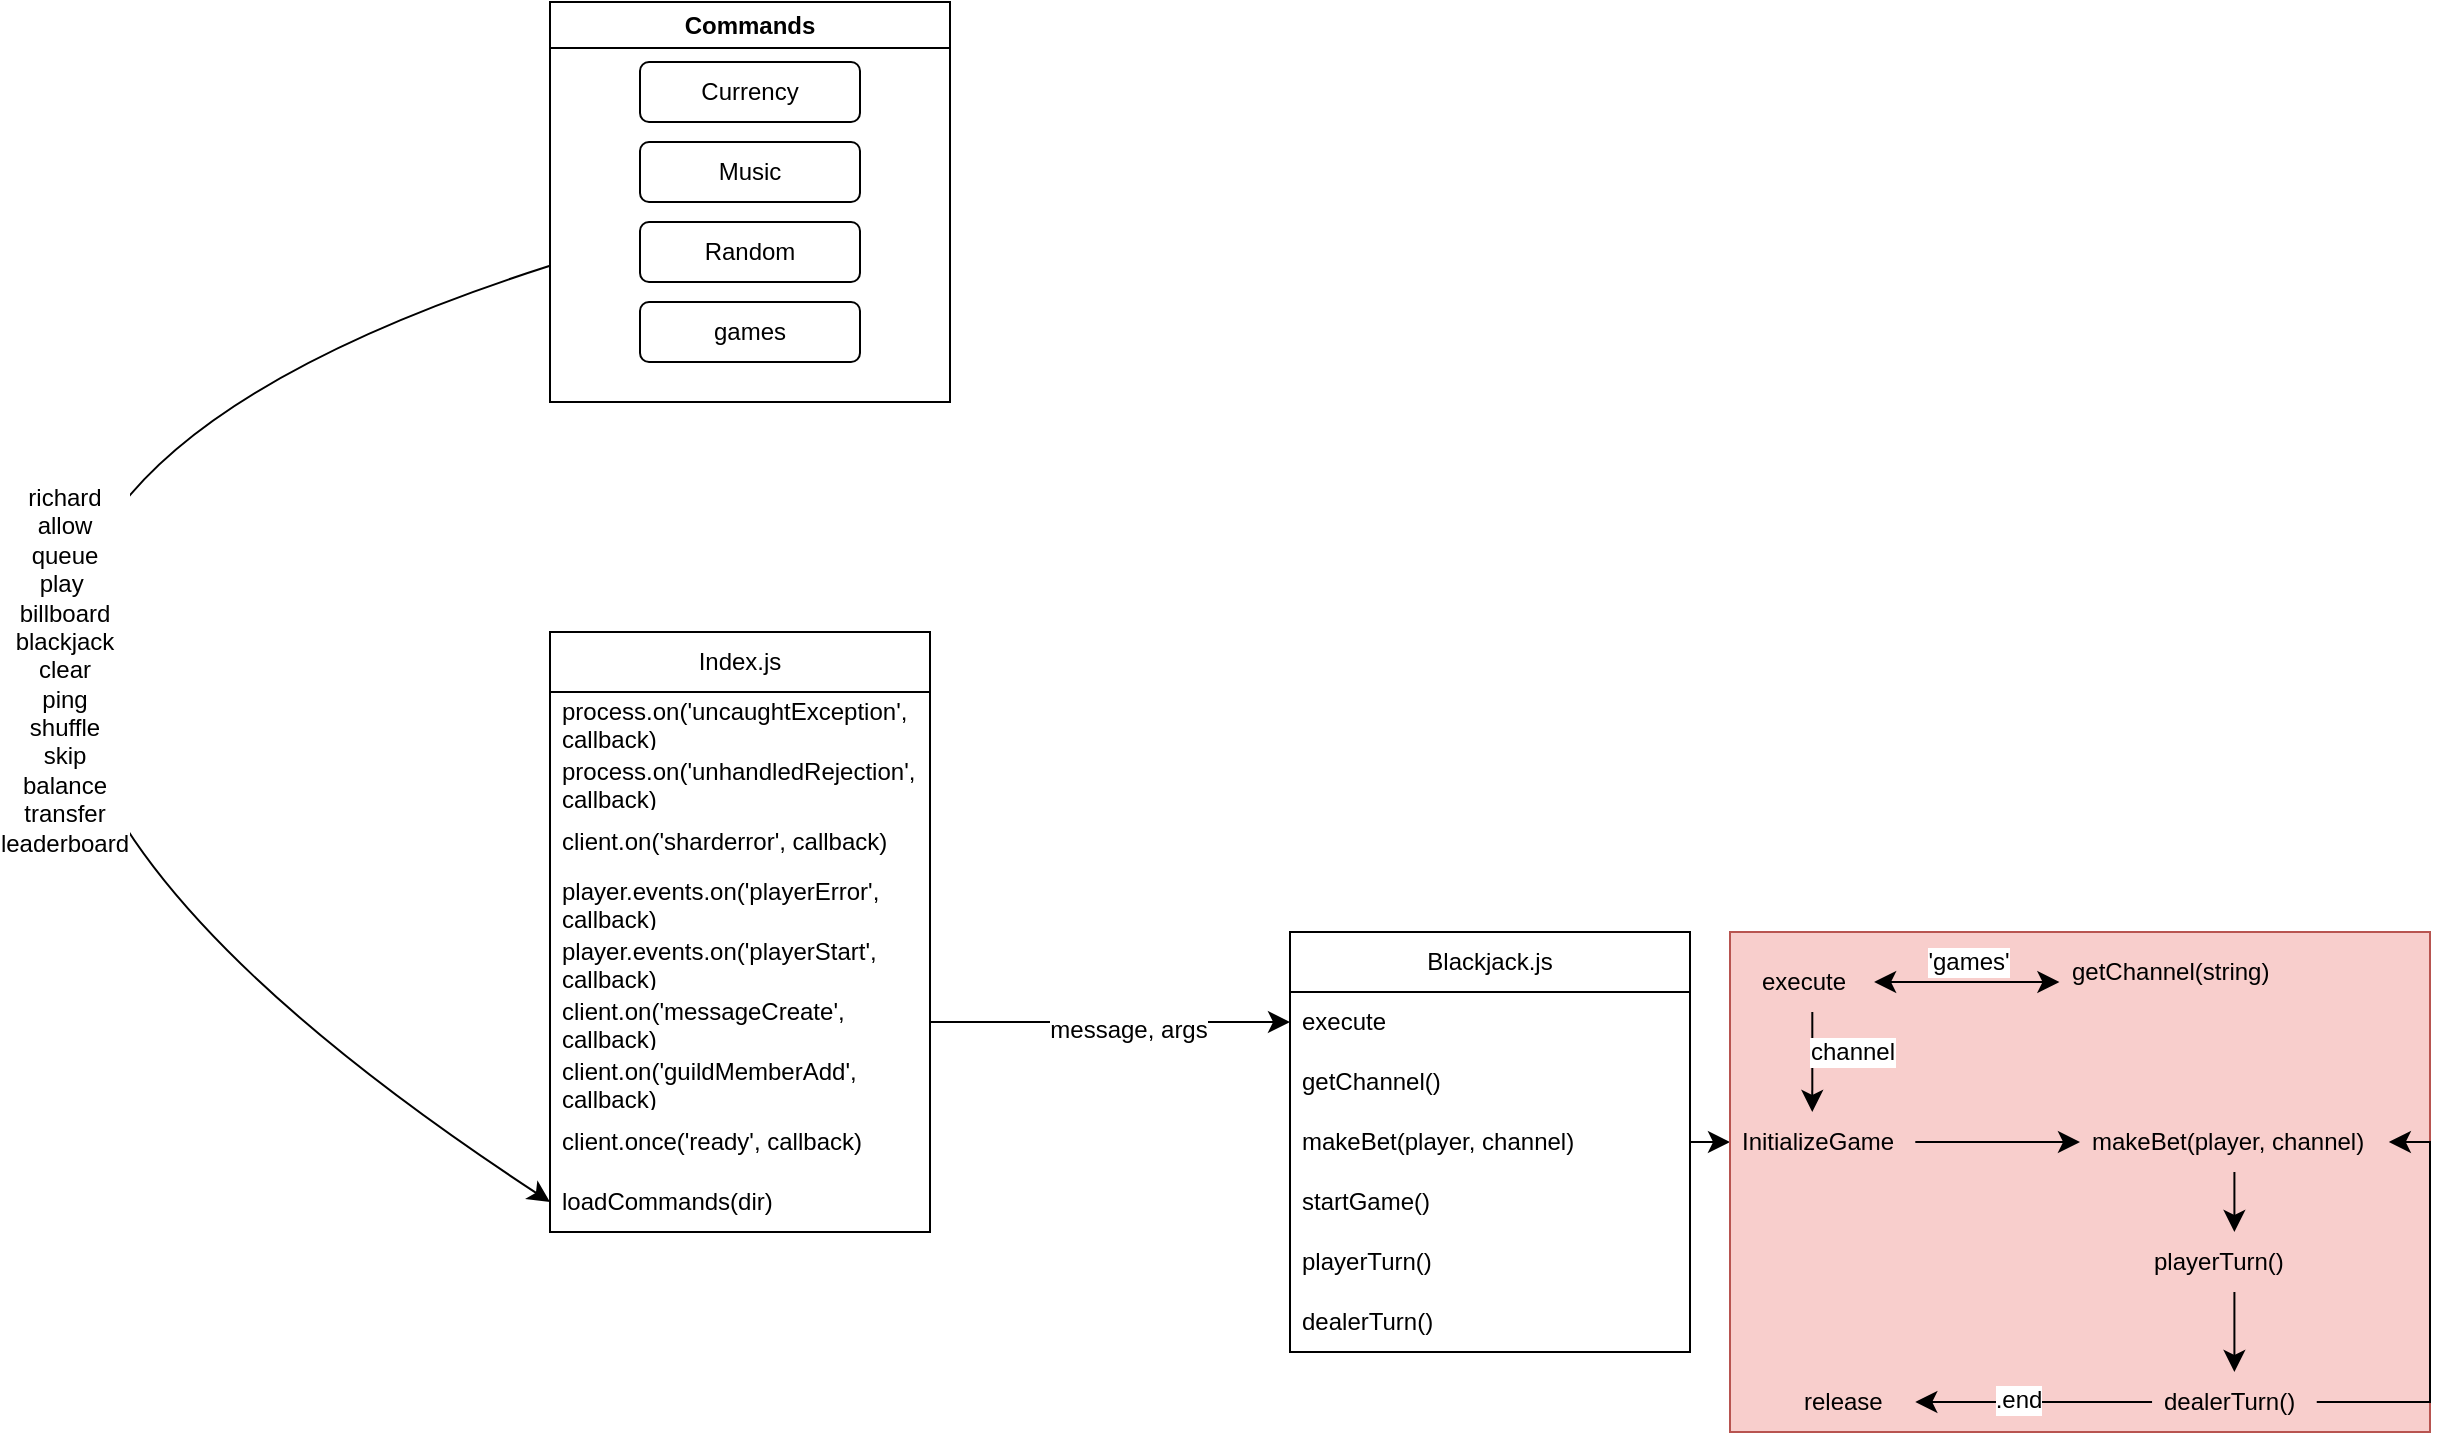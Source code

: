 <mxfile version="24.4.9" type="github" pages="2">
  <diagram id="C5RBs43oDa-KdzZeNtuy" name="Page-1">
    <mxGraphModel dx="1434" dy="822" grid="1" gridSize="10" guides="1" tooltips="1" connect="1" arrows="1" fold="1" page="1" pageScale="1" pageWidth="827" pageHeight="1169" math="0" shadow="0">
      <root>
        <mxCell id="WIyWlLk6GJQsqaUBKTNV-0" />
        <mxCell id="WIyWlLk6GJQsqaUBKTNV-1" parent="WIyWlLk6GJQsqaUBKTNV-0" />
        <mxCell id="qqCcx7K3cf1BUG71xpHP-2" style="edgeStyle=none;curved=1;rounded=0;orthogonalLoop=1;jettySize=auto;html=1;fontSize=12;startSize=8;endSize=8;exitX=1;exitY=0.5;exitDx=0;exitDy=0;entryX=0;entryY=0.5;entryDx=0;entryDy=0;" edge="1" parent="WIyWlLk6GJQsqaUBKTNV-1" source="RuHiXuNGscGa57FSprvj-7" target="qqCcx7K3cf1BUG71xpHP-18">
          <mxGeometry relative="1" as="geometry">
            <mxPoint x="780" y="350" as="sourcePoint" />
            <mxPoint x="950" y="515" as="targetPoint" />
          </mxGeometry>
        </mxCell>
        <mxCell id="RuHiXuNGscGa57FSprvj-22" value="message, args" style="edgeLabel;html=1;align=center;verticalAlign=middle;resizable=0;points=[];fontSize=12;" vertex="1" connectable="0" parent="qqCcx7K3cf1BUG71xpHP-2">
          <mxGeometry x="0.093" y="-4" relative="1" as="geometry">
            <mxPoint as="offset" />
          </mxGeometry>
        </mxCell>
        <mxCell id="RuHiXuNGscGa57FSprvj-20" style="edgeStyle=none;curved=1;rounded=0;orthogonalLoop=1;jettySize=auto;html=1;entryX=0;entryY=0.5;entryDx=0;entryDy=0;fontSize=12;startSize=8;endSize=8;" edge="1" parent="WIyWlLk6GJQsqaUBKTNV-1" source="qqCcx7K3cf1BUG71xpHP-5" target="RuHiXuNGscGa57FSprvj-13">
          <mxGeometry relative="1" as="geometry">
            <Array as="points">
              <mxPoint x="140" y="290" />
            </Array>
          </mxGeometry>
        </mxCell>
        <mxCell id="RuHiXuNGscGa57FSprvj-21" value="richard&lt;div&gt;allow&lt;/div&gt;&lt;div&gt;queue&lt;/div&gt;&lt;div&gt;play&amp;nbsp;&lt;/div&gt;&lt;div&gt;billboard&lt;/div&gt;&lt;div&gt;blackjack&lt;/div&gt;&lt;div&gt;clear&lt;/div&gt;&lt;div&gt;ping&lt;/div&gt;&lt;div&gt;shuffle&lt;/div&gt;&lt;div&gt;skip&lt;/div&gt;&lt;div&gt;balance&lt;/div&gt;&lt;div&gt;transfer&lt;/div&gt;&lt;div&gt;leaderboard&lt;/div&gt;" style="edgeLabel;html=1;align=center;verticalAlign=middle;resizable=0;points=[];fontSize=12;" vertex="1" connectable="0" parent="RuHiXuNGscGa57FSprvj-20">
          <mxGeometry x="0.352" y="89" relative="1" as="geometry">
            <mxPoint as="offset" />
          </mxGeometry>
        </mxCell>
        <object label="Commands" wqfwqfwf="wqfqwefqwefqwe" placeholders="1" id="qqCcx7K3cf1BUG71xpHP-5">
          <mxCell style="swimlane;whiteSpace=wrap;html=1;" vertex="1" parent="WIyWlLk6GJQsqaUBKTNV-1">
            <mxGeometry x="620" y="5" width="200" height="200" as="geometry">
              <mxRectangle x="130" y="230" width="140" height="30" as="alternateBounds" />
            </mxGeometry>
          </mxCell>
        </object>
        <mxCell id="qqCcx7K3cf1BUG71xpHP-11" value="Currency" style="rounded=1;whiteSpace=wrap;html=1;" vertex="1" parent="qqCcx7K3cf1BUG71xpHP-5">
          <mxGeometry x="45" y="30" width="110" height="30" as="geometry" />
        </mxCell>
        <mxCell id="qqCcx7K3cf1BUG71xpHP-10" value="Music" style="rounded=1;whiteSpace=wrap;html=1;" vertex="1" parent="qqCcx7K3cf1BUG71xpHP-5">
          <mxGeometry x="45" y="70" width="110" height="30" as="geometry" />
        </mxCell>
        <mxCell id="qqCcx7K3cf1BUG71xpHP-9" value="Random&lt;span style=&quot;color: rgba(0, 0, 0, 0); font-family: monospace; font-size: 0px; text-align: start; text-wrap: nowrap;&quot;&gt;%3CmxGraphModel%3E%3Croot%3E%3CmxCell%20id%3D%220%22%2F%3E%3CmxCell%20id%3D%221%22%20parent%3D%220%22%2F%3E%3CmxCell%20id%3D%222%22%20value%3D%22%22%20style%3D%22rounded%3D1%3BwhiteSpace%3Dwrap%3Bhtml%3D1%3B%22%20vertex%3D%221%22%20parent%3D%221%22%3E%3CmxGeometry%20x%3D%22230%22%20y%3D%22180%22%20width%3D%22110%22%20height%3D%2230%22%20as%3D%22geometry%22%2F%3E%3C%2FmxCell%3E%3C%2Froot%3E%3C%2FmxGraphModel%3E&lt;/span&gt;" style="rounded=1;whiteSpace=wrap;html=1;" vertex="1" parent="qqCcx7K3cf1BUG71xpHP-5">
          <mxGeometry x="45" y="110" width="110" height="30" as="geometry" />
        </mxCell>
        <mxCell id="qqCcx7K3cf1BUG71xpHP-12" value="games" style="rounded=1;whiteSpace=wrap;html=1;" vertex="1" parent="qqCcx7K3cf1BUG71xpHP-5">
          <mxGeometry x="45" y="150" width="110" height="30" as="geometry" />
        </mxCell>
        <mxCell id="RuHiXuNGscGa57FSprvj-74" style="edgeStyle=none;curved=1;rounded=0;orthogonalLoop=1;jettySize=auto;html=1;entryX=0;entryY=0.5;entryDx=0;entryDy=0;fontSize=12;startSize=8;endSize=8;" edge="1" parent="WIyWlLk6GJQsqaUBKTNV-1" source="1wV5xfBR04cciJqK4TtK-1" target="RuHiXuNGscGa57FSprvj-26">
          <mxGeometry relative="1" as="geometry" />
        </mxCell>
        <mxCell id="1wV5xfBR04cciJqK4TtK-1" value="Blackjack.js" style="swimlane;fontStyle=0;childLayout=stackLayout;horizontal=1;startSize=30;horizontalStack=0;resizeParent=1;resizeParentMax=0;resizeLast=0;collapsible=1;marginBottom=0;whiteSpace=wrap;html=1;" vertex="1" parent="WIyWlLk6GJQsqaUBKTNV-1">
          <mxGeometry x="990" y="470" width="200" height="210" as="geometry" />
        </mxCell>
        <mxCell id="qqCcx7K3cf1BUG71xpHP-18" value="execute" style="text;strokeColor=none;fillColor=none;align=left;verticalAlign=middle;spacingLeft=4;spacingRight=4;overflow=hidden;points=[[0,0.5],[1,0.5]];portConstraint=eastwest;rotatable=0;whiteSpace=wrap;html=1;" vertex="1" parent="1wV5xfBR04cciJqK4TtK-1">
          <mxGeometry y="30" width="200" height="30" as="geometry" />
        </mxCell>
        <mxCell id="qqCcx7K3cf1BUG71xpHP-19" value="getChannel()" style="text;strokeColor=none;fillColor=none;align=left;verticalAlign=middle;spacingLeft=4;spacingRight=4;overflow=hidden;points=[[0,0.5],[1,0.5]];portConstraint=eastwest;rotatable=0;whiteSpace=wrap;html=1;" vertex="1" parent="1wV5xfBR04cciJqK4TtK-1">
          <mxGeometry y="60" width="200" height="30" as="geometry" />
        </mxCell>
        <mxCell id="qqCcx7K3cf1BUG71xpHP-20" value="makeBet(player, channel)" style="text;strokeColor=none;fillColor=none;align=left;verticalAlign=middle;spacingLeft=4;spacingRight=4;overflow=hidden;points=[[0,0.5],[1,0.5]];portConstraint=eastwest;rotatable=0;whiteSpace=wrap;html=1;" vertex="1" parent="1wV5xfBR04cciJqK4TtK-1">
          <mxGeometry y="90" width="200" height="30" as="geometry" />
        </mxCell>
        <mxCell id="qqCcx7K3cf1BUG71xpHP-21" value="startGame()" style="text;strokeColor=none;fillColor=none;align=left;verticalAlign=middle;spacingLeft=4;spacingRight=4;overflow=hidden;points=[[0,0.5],[1,0.5]];portConstraint=eastwest;rotatable=0;whiteSpace=wrap;html=1;" vertex="1" parent="1wV5xfBR04cciJqK4TtK-1">
          <mxGeometry y="120" width="200" height="30" as="geometry" />
        </mxCell>
        <mxCell id="qqCcx7K3cf1BUG71xpHP-22" value="playerTurn()" style="text;strokeColor=none;fillColor=none;align=left;verticalAlign=middle;spacingLeft=4;spacingRight=4;overflow=hidden;points=[[0,0.5],[1,0.5]];portConstraint=eastwest;rotatable=0;whiteSpace=wrap;html=1;" vertex="1" parent="1wV5xfBR04cciJqK4TtK-1">
          <mxGeometry y="150" width="200" height="30" as="geometry" />
        </mxCell>
        <mxCell id="qqCcx7K3cf1BUG71xpHP-23" value="dealerTurn()" style="text;strokeColor=none;fillColor=none;align=left;verticalAlign=middle;spacingLeft=4;spacingRight=4;overflow=hidden;points=[[0,0.5],[1,0.5]];portConstraint=eastwest;rotatable=0;whiteSpace=wrap;html=1;" vertex="1" parent="1wV5xfBR04cciJqK4TtK-1">
          <mxGeometry y="180" width="200" height="30" as="geometry" />
        </mxCell>
        <mxCell id="RuHiXuNGscGa57FSprvj-1" value="Index.js" style="swimlane;fontStyle=0;childLayout=stackLayout;horizontal=1;startSize=30;horizontalStack=0;resizeParent=1;resizeParentMax=0;resizeLast=0;collapsible=1;marginBottom=0;whiteSpace=wrap;html=1;" vertex="1" parent="WIyWlLk6GJQsqaUBKTNV-1">
          <mxGeometry x="620" y="320" width="190" height="300" as="geometry" />
        </mxCell>
        <mxCell id="RuHiXuNGscGa57FSprvj-2" value="process.on(&#39;uncaughtException&#39;, callback)" style="text;strokeColor=none;fillColor=none;align=left;verticalAlign=middle;spacingLeft=4;spacingRight=4;overflow=hidden;points=[[0,0.5],[1,0.5]];portConstraint=eastwest;rotatable=0;whiteSpace=wrap;html=1;" vertex="1" parent="RuHiXuNGscGa57FSprvj-1">
          <mxGeometry y="30" width="190" height="30" as="geometry" />
        </mxCell>
        <mxCell id="RuHiXuNGscGa57FSprvj-3" value="process.on(&#39;unhandledRejection&#39;, callback)" style="text;strokeColor=none;fillColor=none;align=left;verticalAlign=middle;spacingLeft=4;spacingRight=4;overflow=hidden;points=[[0,0.5],[1,0.5]];portConstraint=eastwest;rotatable=0;whiteSpace=wrap;html=1;" vertex="1" parent="RuHiXuNGscGa57FSprvj-1">
          <mxGeometry y="60" width="190" height="30" as="geometry" />
        </mxCell>
        <mxCell id="RuHiXuNGscGa57FSprvj-4" value="client.on(&#39;sharderror&#39;, callback)" style="text;strokeColor=none;fillColor=none;align=left;verticalAlign=middle;spacingLeft=4;spacingRight=4;overflow=hidden;points=[[0,0.5],[1,0.5]];portConstraint=eastwest;rotatable=0;whiteSpace=wrap;html=1;" vertex="1" parent="RuHiXuNGscGa57FSprvj-1">
          <mxGeometry y="90" width="190" height="30" as="geometry" />
        </mxCell>
        <mxCell id="RuHiXuNGscGa57FSprvj-6" value="player.events.on(&#39;playerError&#39;, callback)" style="text;strokeColor=none;fillColor=none;align=left;verticalAlign=middle;spacingLeft=4;spacingRight=4;overflow=hidden;points=[[0,0.5],[1,0.5]];portConstraint=eastwest;rotatable=0;whiteSpace=wrap;html=1;" vertex="1" parent="RuHiXuNGscGa57FSprvj-1">
          <mxGeometry y="120" width="190" height="30" as="geometry" />
        </mxCell>
        <mxCell id="RuHiXuNGscGa57FSprvj-10" value="player.events.on(&#39;playerStart&#39;, callback)" style="text;strokeColor=none;fillColor=none;align=left;verticalAlign=middle;spacingLeft=4;spacingRight=4;overflow=hidden;points=[[0,0.5],[1,0.5]];portConstraint=eastwest;rotatable=0;whiteSpace=wrap;html=1;" vertex="1" parent="RuHiXuNGscGa57FSprvj-1">
          <mxGeometry y="150" width="190" height="30" as="geometry" />
        </mxCell>
        <mxCell id="RuHiXuNGscGa57FSprvj-7" value="&lt;div&gt;client.on(&#39;messageCreate&#39;, callback)&lt;/div&gt;&lt;div&gt;&lt;br&gt;&lt;/div&gt;" style="text;strokeColor=none;fillColor=none;align=left;verticalAlign=middle;spacingLeft=4;spacingRight=4;overflow=hidden;points=[[0,0.5],[1,0.5]];portConstraint=eastwest;rotatable=0;whiteSpace=wrap;html=1;" vertex="1" parent="RuHiXuNGscGa57FSprvj-1">
          <mxGeometry y="180" width="190" height="30" as="geometry" />
        </mxCell>
        <mxCell id="RuHiXuNGscGa57FSprvj-8" value="client.on(&#39;guildMemberAdd&#39;, callback)" style="text;strokeColor=none;fillColor=none;align=left;verticalAlign=middle;spacingLeft=4;spacingRight=4;overflow=hidden;points=[[0,0.5],[1,0.5]];portConstraint=eastwest;rotatable=0;whiteSpace=wrap;html=1;" vertex="1" parent="RuHiXuNGscGa57FSprvj-1">
          <mxGeometry y="210" width="190" height="30" as="geometry" />
        </mxCell>
        <mxCell id="RuHiXuNGscGa57FSprvj-9" value="client.once(&#39;ready&#39;, callback)" style="text;strokeColor=none;fillColor=none;align=left;verticalAlign=middle;spacingLeft=4;spacingRight=4;overflow=hidden;points=[[0,0.5],[1,0.5]];portConstraint=eastwest;rotatable=0;whiteSpace=wrap;html=1;" vertex="1" parent="RuHiXuNGscGa57FSprvj-1">
          <mxGeometry y="240" width="190" height="30" as="geometry" />
        </mxCell>
        <mxCell id="RuHiXuNGscGa57FSprvj-13" value="loadCommands(dir)" style="text;strokeColor=none;fillColor=none;align=left;verticalAlign=middle;spacingLeft=4;spacingRight=4;overflow=hidden;points=[[0,0.5],[1,0.5]];portConstraint=eastwest;rotatable=0;whiteSpace=wrap;html=1;" vertex="1" parent="RuHiXuNGscGa57FSprvj-1">
          <mxGeometry y="270" width="190" height="30" as="geometry" />
        </mxCell>
        <mxCell id="RuHiXuNGscGa57FSprvj-73" value="" style="group;rounded=0;glass=0;fillColor=#f8cecc;fillStyle=auto;gradientDirection=north;strokeColor=#b85450;labelBorderColor=default;" vertex="1" connectable="0" parent="WIyWlLk6GJQsqaUBKTNV-1">
          <mxGeometry x="1210" y="470" width="350" height="250" as="geometry" />
        </mxCell>
        <mxCell id="RuHiXuNGscGa57FSprvj-23" value="execute" style="text;strokeColor=none;fillColor=none;align=left;verticalAlign=middle;spacingLeft=4;spacingRight=4;overflow=hidden;points=[[0,0.5],[1,0.5]];portConstraint=eastwest;rotatable=0;whiteSpace=wrap;html=1;" vertex="1" parent="RuHiXuNGscGa57FSprvj-73">
          <mxGeometry x="10.294" y="10" width="61.765" height="30" as="geometry" />
        </mxCell>
        <mxCell id="RuHiXuNGscGa57FSprvj-24" value="getChannel(string)&lt;div&gt;&lt;br&gt;&lt;/div&gt;" style="text;strokeColor=none;fillColor=none;align=left;verticalAlign=middle;spacingLeft=4;spacingRight=4;overflow=hidden;points=[[0,0.5],[1,0.5]];portConstraint=eastwest;rotatable=0;whiteSpace=wrap;html=1;" vertex="1" parent="RuHiXuNGscGa57FSprvj-73">
          <mxGeometry x="164.706" y="10" width="128.676" height="30" as="geometry" />
        </mxCell>
        <mxCell id="RuHiXuNGscGa57FSprvj-46" style="edgeStyle=none;curved=1;rounded=0;orthogonalLoop=1;jettySize=auto;html=1;fontSize=12;startSize=8;endSize=8;" edge="1" parent="RuHiXuNGscGa57FSprvj-73" source="RuHiXuNGscGa57FSprvj-25" target="RuHiXuNGscGa57FSprvj-27">
          <mxGeometry relative="1" as="geometry" />
        </mxCell>
        <mxCell id="RuHiXuNGscGa57FSprvj-25" value="makeBet(player, channel)" style="text;strokeColor=none;fillColor=none;align=left;verticalAlign=middle;spacingLeft=4;spacingRight=4;overflow=hidden;points=[[0,0.5],[1,0.5]];portConstraint=eastwest;rotatable=0;whiteSpace=wrap;html=1;" vertex="1" parent="RuHiXuNGscGa57FSprvj-73">
          <mxGeometry x="175" y="90" width="154.412" height="30" as="geometry" />
        </mxCell>
        <mxCell id="RuHiXuNGscGa57FSprvj-45" style="edgeStyle=none;curved=1;rounded=0;orthogonalLoop=1;jettySize=auto;html=1;entryX=0;entryY=0.5;entryDx=0;entryDy=0;fontSize=12;startSize=8;endSize=8;" edge="1" parent="RuHiXuNGscGa57FSprvj-73" source="RuHiXuNGscGa57FSprvj-26" target="RuHiXuNGscGa57FSprvj-25">
          <mxGeometry relative="1" as="geometry" />
        </mxCell>
        <mxCell id="RuHiXuNGscGa57FSprvj-26" value="InitializeGame" style="text;strokeColor=none;fillColor=none;align=left;verticalAlign=middle;spacingLeft=4;spacingRight=4;overflow=hidden;points=[[0,0.5],[1,0.5]];portConstraint=eastwest;rotatable=0;whiteSpace=wrap;html=1;" vertex="1" parent="RuHiXuNGscGa57FSprvj-73">
          <mxGeometry y="90" width="92.647" height="30" as="geometry" />
        </mxCell>
        <mxCell id="RuHiXuNGscGa57FSprvj-47" style="edgeStyle=none;curved=1;rounded=0;orthogonalLoop=1;jettySize=auto;html=1;fontSize=12;startSize=8;endSize=8;" edge="1" parent="RuHiXuNGscGa57FSprvj-73" source="RuHiXuNGscGa57FSprvj-27" target="RuHiXuNGscGa57FSprvj-28">
          <mxGeometry relative="1" as="geometry" />
        </mxCell>
        <mxCell id="RuHiXuNGscGa57FSprvj-27" value="playerTurn()" style="text;strokeColor=none;fillColor=none;align=left;verticalAlign=middle;spacingLeft=4;spacingRight=4;overflow=hidden;points=[[0,0.5],[1,0.5]];portConstraint=eastwest;rotatable=0;whiteSpace=wrap;html=1;" vertex="1" parent="RuHiXuNGscGa57FSprvj-73">
          <mxGeometry x="205.882" y="150" width="92.647" height="30" as="geometry" />
        </mxCell>
        <mxCell id="RuHiXuNGscGa57FSprvj-57" style="edgeStyle=orthogonalEdgeStyle;rounded=0;orthogonalLoop=1;jettySize=auto;html=1;fontSize=12;startSize=8;endSize=8;entryX=1;entryY=0.5;entryDx=0;entryDy=0;" edge="1" parent="RuHiXuNGscGa57FSprvj-73" source="RuHiXuNGscGa57FSprvj-28" target="RuHiXuNGscGa57FSprvj-25">
          <mxGeometry relative="1" as="geometry">
            <mxPoint x="370.588" y="235" as="targetPoint" />
            <Array as="points">
              <mxPoint x="350" y="235" />
              <mxPoint x="350" y="105" />
            </Array>
          </mxGeometry>
        </mxCell>
        <mxCell id="RuHiXuNGscGa57FSprvj-69" style="edgeStyle=none;curved=1;rounded=0;orthogonalLoop=1;jettySize=auto;html=1;fontSize=12;startSize=8;endSize=8;entryX=1;entryY=0.5;entryDx=0;entryDy=0;" edge="1" parent="RuHiXuNGscGa57FSprvj-73" source="RuHiXuNGscGa57FSprvj-28" target="RuHiXuNGscGa57FSprvj-71">
          <mxGeometry relative="1" as="geometry">
            <mxPoint x="92.647" y="235" as="targetPoint" />
          </mxGeometry>
        </mxCell>
        <mxCell id="RuHiXuNGscGa57FSprvj-70" value=".end" style="edgeLabel;html=1;align=center;verticalAlign=middle;resizable=0;points=[];fontSize=12;" vertex="1" connectable="0" parent="RuHiXuNGscGa57FSprvj-69">
          <mxGeometry x="0.13" y="-1" relative="1" as="geometry">
            <mxPoint as="offset" />
          </mxGeometry>
        </mxCell>
        <mxCell id="RuHiXuNGscGa57FSprvj-28" value="dealerTurn()" style="text;strokeColor=none;fillColor=none;align=left;verticalAlign=middle;spacingLeft=4;spacingRight=4;overflow=hidden;points=[[0,0.5],[1,0.5]];portConstraint=eastwest;rotatable=0;whiteSpace=wrap;html=1;" vertex="1" parent="RuHiXuNGscGa57FSprvj-73">
          <mxGeometry x="211.029" y="220" width="82.353" height="30" as="geometry" />
        </mxCell>
        <mxCell id="RuHiXuNGscGa57FSprvj-42" style="edgeStyle=none;curved=1;rounded=0;orthogonalLoop=1;jettySize=auto;html=1;fontSize=12;startSize=8;endSize=8;entryX=0.444;entryY=0;entryDx=0;entryDy=0;entryPerimeter=0;" edge="1" parent="RuHiXuNGscGa57FSprvj-73" source="RuHiXuNGscGa57FSprvj-23" target="RuHiXuNGscGa57FSprvj-26">
          <mxGeometry relative="1" as="geometry">
            <mxPoint x="20.588" y="130" as="targetPoint" />
          </mxGeometry>
        </mxCell>
        <mxCell id="RuHiXuNGscGa57FSprvj-68" value="channel" style="edgeLabel;html=1;align=center;verticalAlign=middle;resizable=0;points=[];fontSize=12;" vertex="1" connectable="0" parent="RuHiXuNGscGa57FSprvj-42">
          <mxGeometry x="-0.2" y="7" relative="1" as="geometry">
            <mxPoint x="13" as="offset" />
          </mxGeometry>
        </mxCell>
        <mxCell id="RuHiXuNGscGa57FSprvj-64" value="" style="endArrow=classic;startArrow=classic;html=1;rounded=0;fontSize=12;startSize=8;endSize=8;curved=1;exitX=1;exitY=0.5;exitDx=0;exitDy=0;entryX=0;entryY=0.5;entryDx=0;entryDy=0;" edge="1" parent="RuHiXuNGscGa57FSprvj-73" source="RuHiXuNGscGa57FSprvj-23" target="RuHiXuNGscGa57FSprvj-24">
          <mxGeometry width="50" height="50" relative="1" as="geometry">
            <mxPoint x="226.471" as="sourcePoint" />
            <mxPoint x="277.941" y="-50" as="targetPoint" />
          </mxGeometry>
        </mxCell>
        <mxCell id="RuHiXuNGscGa57FSprvj-65" value="&#39;games&#39;" style="edgeLabel;html=1;align=center;verticalAlign=middle;resizable=0;points=[];fontSize=12;" vertex="1" connectable="0" parent="RuHiXuNGscGa57FSprvj-64">
          <mxGeometry x="0.1" y="3" relative="1" as="geometry">
            <mxPoint x="-4" y="-7" as="offset" />
          </mxGeometry>
        </mxCell>
        <mxCell id="RuHiXuNGscGa57FSprvj-71" value="release" style="text;strokeColor=none;fillColor=none;align=left;verticalAlign=middle;spacingLeft=4;spacingRight=4;overflow=hidden;points=[[0,0.5],[1,0.5]];portConstraint=eastwest;rotatable=0;whiteSpace=wrap;html=1;" vertex="1" parent="RuHiXuNGscGa57FSprvj-73">
          <mxGeometry x="30.882" y="220" width="61.765" height="30" as="geometry" />
        </mxCell>
      </root>
    </mxGraphModel>
  </diagram>
  <diagram id="KS-iO_DEovuoQv8F86zJ" name="Page-2">
    <mxGraphModel grid="0" page="0" gridSize="10" guides="1" tooltips="1" connect="1" arrows="1" fold="1" pageScale="1" pageWidth="827" pageHeight="1169" math="0" shadow="0">
      <root>
        <mxCell id="0" />
        <mxCell id="1" parent="0" />
      </root>
    </mxGraphModel>
  </diagram>
</mxfile>

